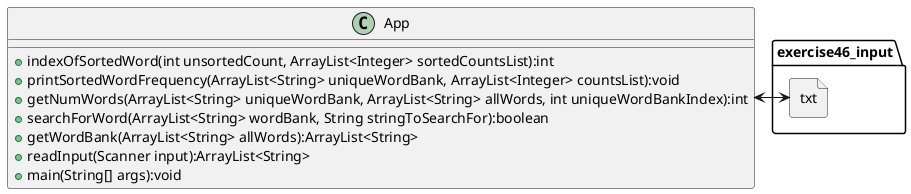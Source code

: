 @startuml
class App{
    +indexOfSortedWord(int unsortedCount, ArrayList<Integer> sortedCountsList):int
    +printSortedWordFrequency(ArrayList<String> uniqueWordBank, ArrayList<Integer> countsList):void
    +getNumWords(ArrayList<String> uniqueWordBank, ArrayList<String> allWords, int uniqueWordBankIndex):int
    +searchForWord(ArrayList<String> wordBank, String stringToSearchFor):boolean
    +getWordBank(ArrayList<String> allWords):ArrayList<String>
    +readInput(Scanner input):ArrayList<String>
    +main(String[] args):void
}
file exercise46_input.txt{

}

App <-> exercise46_input.txt
@enduml